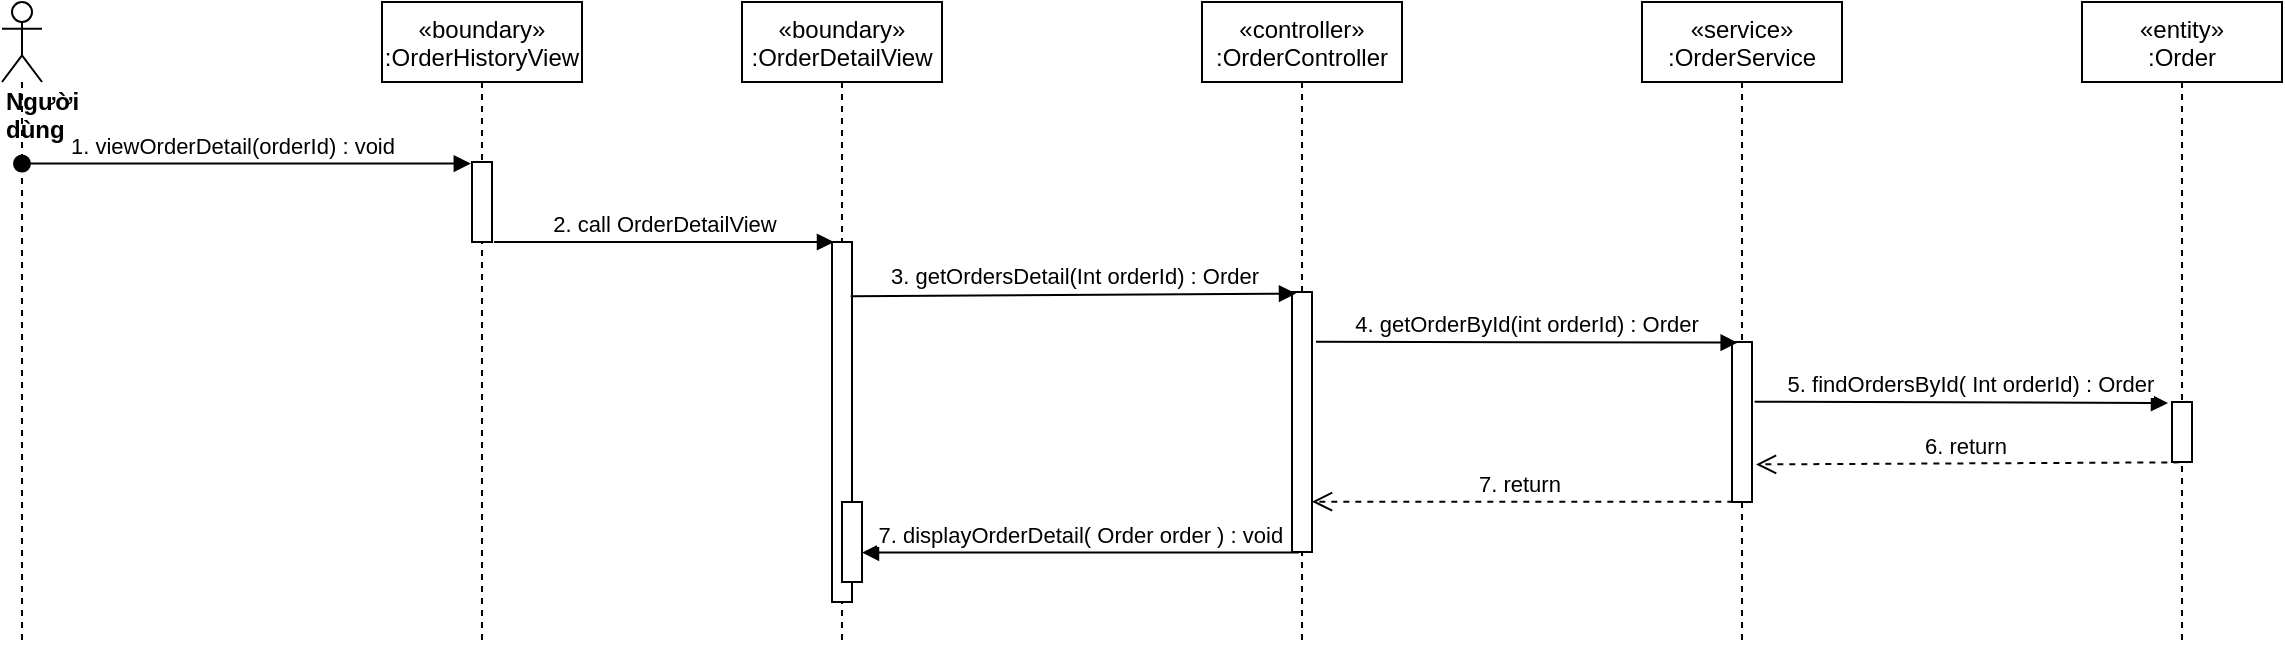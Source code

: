 <mxfile version="14.6.11" type="device"><diagram id="kgpKYQtTHZ0yAKxKKP6v" name="Page-1"><mxGraphModel dx="1221" dy="615" grid="1" gridSize="10" guides="1" tooltips="1" connect="1" arrows="1" fold="1" page="1" pageScale="1" pageWidth="850" pageHeight="1100" math="0" shadow="0"><root><mxCell id="0"/><mxCell id="1" parent="0"/><mxCell id="MMp3LklvygZy1nA9mj0z-1" value="«boundary»&#10;:OrderDetailView" style="shape=umlLifeline;perimeter=lifelinePerimeter;container=1;collapsible=0;recursiveResize=0;rounded=0;shadow=0;strokeWidth=1;" vertex="1" parent="1"><mxGeometry x="450" y="80" width="100" height="320" as="geometry"/></mxCell><mxCell id="MMp3LklvygZy1nA9mj0z-2" value="" style="points=[];perimeter=orthogonalPerimeter;rounded=0;shadow=0;strokeWidth=1;" vertex="1" parent="MMp3LklvygZy1nA9mj0z-1"><mxGeometry x="45" y="120" width="10" height="180" as="geometry"/></mxCell><mxCell id="MMp3LklvygZy1nA9mj0z-3" value="" style="html=1;points=[];perimeter=orthogonalPerimeter;" vertex="1" parent="MMp3LklvygZy1nA9mj0z-1"><mxGeometry x="50" y="250" width="10" height="40" as="geometry"/></mxCell><mxCell id="MMp3LklvygZy1nA9mj0z-4" value="«controller»&#10;:OrderController" style="shape=umlLifeline;perimeter=lifelinePerimeter;container=1;collapsible=0;recursiveResize=0;rounded=0;shadow=0;strokeWidth=1;" vertex="1" parent="1"><mxGeometry x="680" y="80" width="100" height="320" as="geometry"/></mxCell><mxCell id="MMp3LklvygZy1nA9mj0z-5" value="" style="points=[];perimeter=orthogonalPerimeter;rounded=0;shadow=0;strokeWidth=1;" vertex="1" parent="MMp3LklvygZy1nA9mj0z-4"><mxGeometry x="45" y="145" width="10" height="130" as="geometry"/></mxCell><mxCell id="MMp3LklvygZy1nA9mj0z-6" value="&lt;div&gt;&lt;b&gt;Người dùng&lt;/b&gt;&lt;/div&gt;" style="shape=umlLifeline;participant=umlActor;perimeter=lifelinePerimeter;whiteSpace=wrap;html=1;container=1;collapsible=0;recursiveResize=0;verticalAlign=top;spacingTop=36;outlineConnect=0;align=left;" vertex="1" parent="1"><mxGeometry x="80" y="80" width="20" height="320" as="geometry"/></mxCell><mxCell id="MMp3LklvygZy1nA9mj0z-7" value="1. viewOrderDetail(orderId) : void" style="verticalAlign=bottom;startArrow=oval;endArrow=block;startSize=8;shadow=0;strokeWidth=1;entryX=-0.06;entryY=0.02;entryDx=0;entryDy=0;entryPerimeter=0;" edge="1" parent="1" source="MMp3LklvygZy1nA9mj0z-6" target="MMp3LklvygZy1nA9mj0z-19"><mxGeometry x="-0.06" relative="1" as="geometry"><mxPoint x="100" y="170" as="sourcePoint"/><mxPoint as="offset"/><mxPoint x="190" y="170" as="targetPoint"/></mxGeometry></mxCell><mxCell id="MMp3LklvygZy1nA9mj0z-8" value="«service»&#10;:OrderService" style="shape=umlLifeline;perimeter=lifelinePerimeter;container=1;collapsible=0;recursiveResize=0;rounded=0;shadow=0;strokeWidth=1;" vertex="1" parent="1"><mxGeometry x="900" y="80" width="100" height="320" as="geometry"/></mxCell><mxCell id="MMp3LklvygZy1nA9mj0z-9" value="" style="points=[];perimeter=orthogonalPerimeter;rounded=0;shadow=0;strokeWidth=1;" vertex="1" parent="MMp3LklvygZy1nA9mj0z-8"><mxGeometry x="45" y="170" width="10" height="80" as="geometry"/></mxCell><mxCell id="MMp3LklvygZy1nA9mj0z-10" value="3. getOrdersDetail(Int orderId) : Order" style="html=1;verticalAlign=bottom;endArrow=block;exitX=0.933;exitY=0.151;exitDx=0;exitDy=0;exitPerimeter=0;entryX=0.2;entryY=0.006;entryDx=0;entryDy=0;entryPerimeter=0;" edge="1" parent="1" source="MMp3LklvygZy1nA9mj0z-2" target="MMp3LklvygZy1nA9mj0z-5"><mxGeometry width="80" relative="1" as="geometry"><mxPoint x="320" y="248" as="sourcePoint"/><mxPoint x="700" y="228" as="targetPoint"/></mxGeometry></mxCell><mxCell id="MMp3LklvygZy1nA9mj0z-11" value="4. getOrderById(int orderId) : Order" style="html=1;verticalAlign=bottom;endArrow=block;entryX=0.283;entryY=0.004;entryDx=0;entryDy=0;entryPerimeter=0;exitX=1.2;exitY=0.191;exitDx=0;exitDy=0;exitPerimeter=0;" edge="1" parent="1" source="MMp3LklvygZy1nA9mj0z-5" target="MMp3LklvygZy1nA9mj0z-9"><mxGeometry width="80" relative="1" as="geometry"><mxPoint x="780" y="240" as="sourcePoint"/><mxPoint x="760" y="280" as="targetPoint"/></mxGeometry></mxCell><mxCell id="MMp3LklvygZy1nA9mj0z-12" value="«entity»&#10;:Order" style="shape=umlLifeline;perimeter=lifelinePerimeter;container=1;collapsible=0;recursiveResize=0;rounded=0;shadow=0;strokeWidth=1;" vertex="1" parent="1"><mxGeometry x="1120" y="80" width="100" height="320" as="geometry"/></mxCell><mxCell id="MMp3LklvygZy1nA9mj0z-13" value="" style="points=[];perimeter=orthogonalPerimeter;rounded=0;shadow=0;strokeWidth=1;" vertex="1" parent="MMp3LklvygZy1nA9mj0z-12"><mxGeometry x="45" y="200" width="10" height="30" as="geometry"/></mxCell><mxCell id="MMp3LklvygZy1nA9mj0z-14" value="5. findOrdersById( Int orderId) : Order" style="html=1;verticalAlign=bottom;endArrow=block;entryX=-0.2;entryY=0.017;entryDx=0;entryDy=0;entryPerimeter=0;exitX=1.133;exitY=0.373;exitDx=0;exitDy=0;exitPerimeter=0;" edge="1" parent="1" source="MMp3LklvygZy1nA9mj0z-9" target="MMp3LklvygZy1nA9mj0z-13"><mxGeometry x="0.041" width="80" relative="1" as="geometry"><mxPoint x="970" y="284" as="sourcePoint"/><mxPoint x="1110" y="297" as="targetPoint"/><mxPoint as="offset"/></mxGeometry></mxCell><mxCell id="MMp3LklvygZy1nA9mj0z-15" value="6. return&amp;nbsp;" style="html=1;verticalAlign=bottom;endArrow=open;dashed=1;endSize=8;exitX=0.367;exitY=1.006;exitDx=0;exitDy=0;exitPerimeter=0;entryX=1.2;entryY=0.765;entryDx=0;entryDy=0;entryPerimeter=0;" edge="1" parent="1" source="MMp3LklvygZy1nA9mj0z-13" target="MMp3LklvygZy1nA9mj0z-9"><mxGeometry relative="1" as="geometry"><mxPoint x="1000" y="360" as="sourcePoint"/><mxPoint x="946" y="290" as="targetPoint"/></mxGeometry></mxCell><mxCell id="MMp3LklvygZy1nA9mj0z-16" value="7. return&amp;nbsp;" style="html=1;verticalAlign=bottom;endArrow=open;dashed=1;endSize=8;exitX=0.067;exitY=0.998;exitDx=0;exitDy=0;exitPerimeter=0;" edge="1" parent="1" source="MMp3LklvygZy1nA9mj0z-9" target="MMp3LklvygZy1nA9mj0z-5"><mxGeometry relative="1" as="geometry"><mxPoint x="910" y="354" as="sourcePoint"/><mxPoint x="650" y="370" as="targetPoint"/></mxGeometry></mxCell><mxCell id="MMp3LklvygZy1nA9mj0z-17" value="7. displayOrderDetail( Order order ) : void" style="verticalAlign=bottom;endArrow=block;shadow=0;strokeWidth=1;exitX=0.34;exitY=1.002;exitDx=0;exitDy=0;exitPerimeter=0;" edge="1" parent="1" source="MMp3LklvygZy1nA9mj0z-5" target="MMp3LklvygZy1nA9mj0z-3"><mxGeometry relative="1" as="geometry"><mxPoint x="565" y="370" as="sourcePoint"/><mxPoint x="350" y="401" as="targetPoint"/></mxGeometry></mxCell><mxCell id="MMp3LklvygZy1nA9mj0z-18" value="«boundary»&#10;:OrderHistoryView" style="shape=umlLifeline;perimeter=lifelinePerimeter;container=1;collapsible=0;recursiveResize=0;rounded=0;shadow=0;strokeWidth=1;" vertex="1" parent="1"><mxGeometry x="270" y="80" width="100" height="320" as="geometry"/></mxCell><mxCell id="MMp3LklvygZy1nA9mj0z-19" value="" style="points=[];perimeter=orthogonalPerimeter;rounded=0;shadow=0;strokeWidth=1;" vertex="1" parent="MMp3LklvygZy1nA9mj0z-18"><mxGeometry x="45" y="80" width="10" height="40" as="geometry"/></mxCell><mxCell id="MMp3LklvygZy1nA9mj0z-21" value="2. call OrderDetailView" style="html=1;verticalAlign=bottom;endArrow=block;exitX=1.1;exitY=1;exitDx=0;exitDy=0;exitPerimeter=0;entryX=0.1;entryY=0;entryDx=0;entryDy=0;entryPerimeter=0;" edge="1" parent="1" source="MMp3LklvygZy1nA9mj0z-19" target="MMp3LklvygZy1nA9mj0z-2"><mxGeometry width="80" relative="1" as="geometry"><mxPoint x="440" y="270" as="sourcePoint"/><mxPoint x="430" y="200" as="targetPoint"/></mxGeometry></mxCell></root></mxGraphModel></diagram></mxfile>